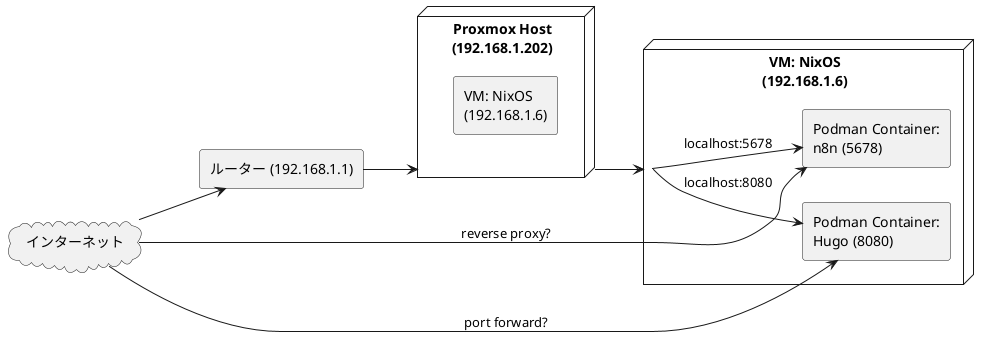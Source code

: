 @startuml
left to right direction

skinparam componentStyle rectangle

' プロバイダーやルーター
cloud "インターネット" as Internet
rectangle "ルーター (192.168.1.1)" as Router

' Proxmox ホスト
node "Proxmox Host\n(192.168.1.202)" as Proxmox {
    [VM: NixOS\n(192.168.1.6)]
}

' NixOS の中のサービスたち
node "VM: NixOS\n(192.168.1.6)" as NixOS {
    [Podman Container:\nn8n (5678)] as n8n
    [Podman Container:\nHugo (8080)] as hugo
}

Internet --> Router
Router --> Proxmox
Proxmox --> NixOS
NixOS --> n8n : localhost:5678
NixOS --> hugo : localhost:8080

' 任意: 外部からのアクセスルート
Internet --> hugo : port forward?
Internet --> n8n : reverse proxy?

@enduml